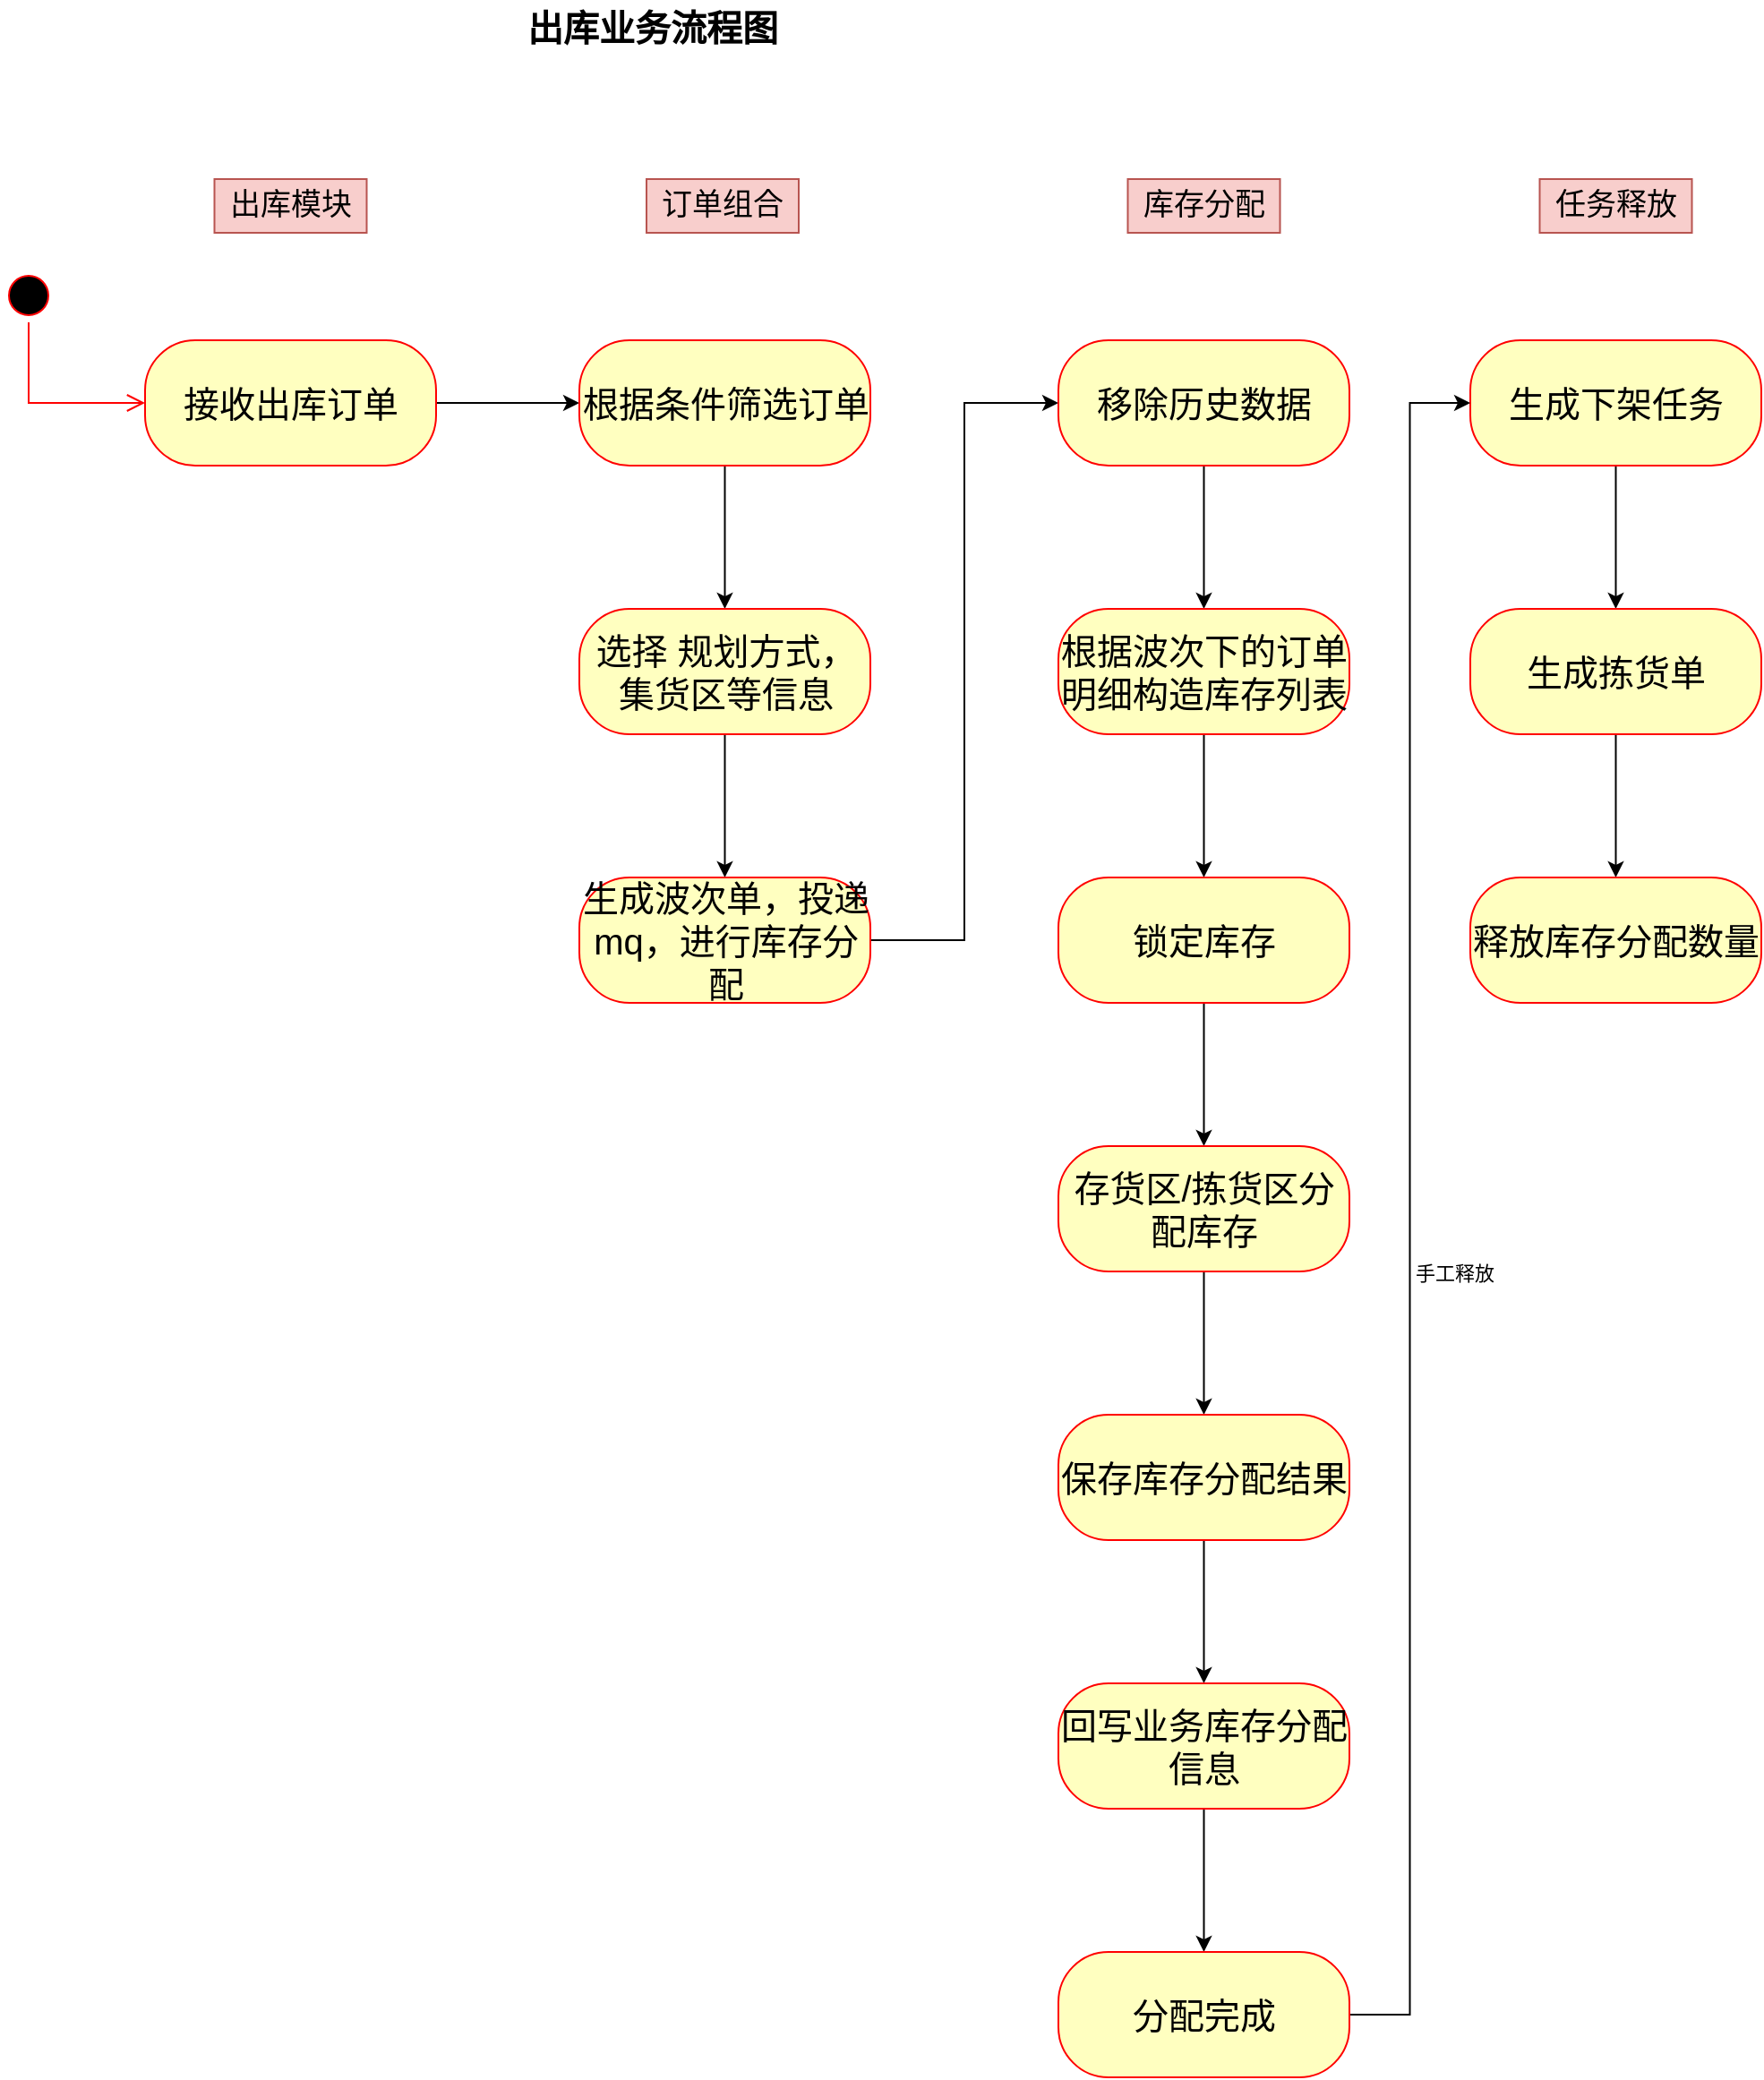 <mxfile version="15.0.3" type="github">
  <diagram id="jUNo7Q9Imrn9tqrWgwNH" name="Page-1">
    <mxGraphModel dx="1422" dy="762" grid="1" gridSize="10" guides="1" tooltips="1" connect="1" arrows="1" fold="1" page="1" pageScale="1" pageWidth="827" pageHeight="1169" math="0" shadow="0">
      <root>
        <mxCell id="0" />
        <mxCell id="1" parent="0" />
        <mxCell id="um_cftkv1SnKHvXDUPxB-1" value="出库业务流程图" style="text;html=1;strokeColor=none;fillColor=none;align=center;verticalAlign=middle;whiteSpace=wrap;rounded=0;fontSize=20;fontStyle=1" parent="1" vertex="1">
          <mxGeometry x="329" y="20" width="169" height="30" as="geometry" />
        </mxCell>
        <mxCell id="um_cftkv1SnKHvXDUPxB-2" value="" style="ellipse;html=1;shape=startState;fillColor=#000000;strokeColor=#ff0000;" parent="1" vertex="1">
          <mxGeometry x="50" y="170" width="30" height="30" as="geometry" />
        </mxCell>
        <mxCell id="um_cftkv1SnKHvXDUPxB-3" value="" style="edgeStyle=orthogonalEdgeStyle;html=1;verticalAlign=bottom;endArrow=open;endSize=8;strokeColor=#ff0000;rounded=0;entryX=0;entryY=0.5;entryDx=0;entryDy=0;" parent="1" source="um_cftkv1SnKHvXDUPxB-2" target="um_cftkv1SnKHvXDUPxB-4" edge="1">
          <mxGeometry relative="1" as="geometry">
            <mxPoint x="65" y="260" as="targetPoint" />
            <Array as="points">
              <mxPoint x="65" y="245" />
            </Array>
          </mxGeometry>
        </mxCell>
        <mxCell id="um_cftkv1SnKHvXDUPxB-7" value="" style="edgeStyle=orthogonalEdgeStyle;rounded=0;orthogonalLoop=1;jettySize=auto;html=1;" parent="1" source="um_cftkv1SnKHvXDUPxB-4" target="um_cftkv1SnKHvXDUPxB-6" edge="1">
          <mxGeometry relative="1" as="geometry" />
        </mxCell>
        <mxCell id="um_cftkv1SnKHvXDUPxB-4" value="&lt;font style=&quot;font-size: 20px&quot;&gt;接收出库订单&lt;/font&gt;" style="rounded=1;whiteSpace=wrap;html=1;arcSize=40;fontColor=#000000;fillColor=#ffffc0;strokeColor=#ff0000;fontSize=20;" parent="1" vertex="1">
          <mxGeometry x="130" y="210" width="162.5" height="70" as="geometry" />
        </mxCell>
        <mxCell id="um_cftkv1SnKHvXDUPxB-10" value="" style="edgeStyle=orthogonalEdgeStyle;rounded=0;orthogonalLoop=1;jettySize=auto;html=1;startArrow=none;" parent="1" source="K3RD2K_L6G9fTyEeQvmx-9" target="um_cftkv1SnKHvXDUPxB-9" edge="1">
          <mxGeometry relative="1" as="geometry" />
        </mxCell>
        <mxCell id="K3RD2K_L6G9fTyEeQvmx-3" value="" style="edgeStyle=orthogonalEdgeStyle;rounded=0;orthogonalLoop=1;jettySize=auto;html=1;" edge="1" parent="1" source="um_cftkv1SnKHvXDUPxB-6" target="K3RD2K_L6G9fTyEeQvmx-2">
          <mxGeometry relative="1" as="geometry" />
        </mxCell>
        <mxCell id="um_cftkv1SnKHvXDUPxB-6" value="根据条件筛选订单" style="rounded=1;whiteSpace=wrap;html=1;arcSize=40;fontColor=#000000;fillColor=#ffffc0;strokeColor=#ff0000;fontSize=20;" parent="1" vertex="1">
          <mxGeometry x="372.5" y="210" width="162.5" height="70" as="geometry" />
        </mxCell>
        <mxCell id="K3RD2K_L6G9fTyEeQvmx-14" value="" style="edgeStyle=orthogonalEdgeStyle;rounded=0;orthogonalLoop=1;jettySize=auto;html=1;" edge="1" parent="1" source="um_cftkv1SnKHvXDUPxB-9" target="K3RD2K_L6G9fTyEeQvmx-13">
          <mxGeometry relative="1" as="geometry" />
        </mxCell>
        <mxCell id="um_cftkv1SnKHvXDUPxB-9" value="根据波次下的订单明细构造库存列表" style="rounded=1;whiteSpace=wrap;html=1;arcSize=40;fontColor=#000000;fillColor=#ffffc0;strokeColor=#ff0000;fontSize=20;" parent="1" vertex="1">
          <mxGeometry x="640" y="360" width="162.5" height="70" as="geometry" />
        </mxCell>
        <mxCell id="K3RD2K_L6G9fTyEeQvmx-7" value="" style="edgeStyle=orthogonalEdgeStyle;rounded=0;orthogonalLoop=1;jettySize=auto;html=1;" edge="1" parent="1" source="K3RD2K_L6G9fTyEeQvmx-2" target="K3RD2K_L6G9fTyEeQvmx-6">
          <mxGeometry relative="1" as="geometry" />
        </mxCell>
        <mxCell id="K3RD2K_L6G9fTyEeQvmx-2" value="选择 规划方式，集货区等信息" style="rounded=1;whiteSpace=wrap;html=1;arcSize=40;fontColor=#000000;fillColor=#ffffc0;strokeColor=#ff0000;fontSize=20;" vertex="1" parent="1">
          <mxGeometry x="372.5" y="360" width="162.5" height="70" as="geometry" />
        </mxCell>
        <mxCell id="K3RD2K_L6G9fTyEeQvmx-4" value="&lt;font style=&quot;font-size: 17px&quot;&gt;订单组合&lt;/font&gt;" style="text;html=1;strokeColor=#b85450;fillColor=#f8cecc;align=center;verticalAlign=middle;whiteSpace=wrap;rounded=0;fontSize=14;" vertex="1" parent="1">
          <mxGeometry x="410" y="120" width="85" height="30" as="geometry" />
        </mxCell>
        <mxCell id="K3RD2K_L6G9fTyEeQvmx-5" value="&lt;font style=&quot;font-size: 17px&quot;&gt;出库模块&lt;/font&gt;" style="text;html=1;strokeColor=#b85450;fillColor=#f8cecc;align=center;verticalAlign=middle;whiteSpace=wrap;rounded=0;fontSize=14;" vertex="1" parent="1">
          <mxGeometry x="168.75" y="120" width="85" height="30" as="geometry" />
        </mxCell>
        <mxCell id="K3RD2K_L6G9fTyEeQvmx-12" style="edgeStyle=orthogonalEdgeStyle;rounded=0;orthogonalLoop=1;jettySize=auto;html=1;entryX=0;entryY=0.5;entryDx=0;entryDy=0;" edge="1" parent="1" source="K3RD2K_L6G9fTyEeQvmx-6" target="K3RD2K_L6G9fTyEeQvmx-9">
          <mxGeometry relative="1" as="geometry" />
        </mxCell>
        <mxCell id="K3RD2K_L6G9fTyEeQvmx-6" value="生成波次单，投递mq，进行库存分配" style="rounded=1;whiteSpace=wrap;html=1;arcSize=40;fontColor=#000000;fillColor=#ffffc0;strokeColor=#ff0000;fontSize=20;" vertex="1" parent="1">
          <mxGeometry x="372.5" y="510" width="162.5" height="70" as="geometry" />
        </mxCell>
        <mxCell id="K3RD2K_L6G9fTyEeQvmx-8" value="&lt;font style=&quot;font-size: 17px&quot;&gt;库存分配&lt;/font&gt;" style="text;html=1;strokeColor=#b85450;fillColor=#f8cecc;align=center;verticalAlign=middle;whiteSpace=wrap;rounded=0;fontSize=14;" vertex="1" parent="1">
          <mxGeometry x="678.75" y="120" width="85" height="30" as="geometry" />
        </mxCell>
        <mxCell id="K3RD2K_L6G9fTyEeQvmx-9" value="移除历史数据" style="rounded=1;whiteSpace=wrap;html=1;arcSize=40;fontColor=#000000;fillColor=#ffffc0;strokeColor=#ff0000;fontSize=20;" vertex="1" parent="1">
          <mxGeometry x="640" y="210" width="162.5" height="70" as="geometry" />
        </mxCell>
        <mxCell id="K3RD2K_L6G9fTyEeQvmx-16" value="" style="edgeStyle=orthogonalEdgeStyle;rounded=0;orthogonalLoop=1;jettySize=auto;html=1;" edge="1" parent="1" source="K3RD2K_L6G9fTyEeQvmx-13" target="K3RD2K_L6G9fTyEeQvmx-15">
          <mxGeometry relative="1" as="geometry" />
        </mxCell>
        <mxCell id="K3RD2K_L6G9fTyEeQvmx-13" value="锁定库存" style="rounded=1;whiteSpace=wrap;html=1;arcSize=40;fontColor=#000000;fillColor=#ffffc0;strokeColor=#ff0000;fontSize=20;" vertex="1" parent="1">
          <mxGeometry x="640" y="510" width="162.5" height="70" as="geometry" />
        </mxCell>
        <mxCell id="K3RD2K_L6G9fTyEeQvmx-18" value="" style="edgeStyle=orthogonalEdgeStyle;rounded=0;orthogonalLoop=1;jettySize=auto;html=1;" edge="1" parent="1" source="K3RD2K_L6G9fTyEeQvmx-15" target="K3RD2K_L6G9fTyEeQvmx-17">
          <mxGeometry relative="1" as="geometry" />
        </mxCell>
        <mxCell id="K3RD2K_L6G9fTyEeQvmx-15" value="存货区/拣货区分配库存" style="rounded=1;whiteSpace=wrap;html=1;arcSize=40;fontColor=#000000;fillColor=#ffffc0;strokeColor=#ff0000;fontSize=20;" vertex="1" parent="1">
          <mxGeometry x="640" y="660" width="162.5" height="70" as="geometry" />
        </mxCell>
        <mxCell id="K3RD2K_L6G9fTyEeQvmx-20" value="" style="edgeStyle=orthogonalEdgeStyle;rounded=0;orthogonalLoop=1;jettySize=auto;html=1;" edge="1" parent="1" source="K3RD2K_L6G9fTyEeQvmx-17" target="K3RD2K_L6G9fTyEeQvmx-19">
          <mxGeometry relative="1" as="geometry" />
        </mxCell>
        <mxCell id="K3RD2K_L6G9fTyEeQvmx-17" value="保存库存分配结果" style="rounded=1;whiteSpace=wrap;html=1;arcSize=40;fontColor=#000000;fillColor=#ffffc0;strokeColor=#ff0000;fontSize=20;" vertex="1" parent="1">
          <mxGeometry x="640" y="810" width="162.5" height="70" as="geometry" />
        </mxCell>
        <mxCell id="K3RD2K_L6G9fTyEeQvmx-26" value="" style="edgeStyle=orthogonalEdgeStyle;rounded=0;orthogonalLoop=1;jettySize=auto;html=1;" edge="1" parent="1" source="K3RD2K_L6G9fTyEeQvmx-19" target="K3RD2K_L6G9fTyEeQvmx-25">
          <mxGeometry relative="1" as="geometry" />
        </mxCell>
        <mxCell id="K3RD2K_L6G9fTyEeQvmx-19" value="回写业务库存分配信息" style="rounded=1;whiteSpace=wrap;html=1;arcSize=40;fontColor=#000000;fillColor=#ffffc0;strokeColor=#ff0000;fontSize=20;" vertex="1" parent="1">
          <mxGeometry x="640" y="960" width="162.5" height="70" as="geometry" />
        </mxCell>
        <mxCell id="K3RD2K_L6G9fTyEeQvmx-31" value="" style="edgeStyle=orthogonalEdgeStyle;rounded=0;orthogonalLoop=1;jettySize=auto;html=1;" edge="1" parent="1" source="K3RD2K_L6G9fTyEeQvmx-24" target="K3RD2K_L6G9fTyEeQvmx-30">
          <mxGeometry relative="1" as="geometry" />
        </mxCell>
        <mxCell id="K3RD2K_L6G9fTyEeQvmx-24" value="生成下架任务" style="rounded=1;whiteSpace=wrap;html=1;arcSize=40;fontColor=#000000;fillColor=#ffffc0;strokeColor=#ff0000;fontSize=20;" vertex="1" parent="1">
          <mxGeometry x="870" y="210" width="162.5" height="70" as="geometry" />
        </mxCell>
        <mxCell id="K3RD2K_L6G9fTyEeQvmx-27" style="edgeStyle=orthogonalEdgeStyle;rounded=0;orthogonalLoop=1;jettySize=auto;html=1;entryX=0;entryY=0.5;entryDx=0;entryDy=0;" edge="1" parent="1" source="K3RD2K_L6G9fTyEeQvmx-25" target="K3RD2K_L6G9fTyEeQvmx-24">
          <mxGeometry relative="1" as="geometry" />
        </mxCell>
        <mxCell id="K3RD2K_L6G9fTyEeQvmx-28" value="手工释放" style="edgeLabel;html=1;align=center;verticalAlign=middle;resizable=0;points=[];" vertex="1" connectable="0" parent="K3RD2K_L6G9fTyEeQvmx-27">
          <mxGeometry x="-0.118" relative="1" as="geometry">
            <mxPoint x="24" y="-22" as="offset" />
          </mxGeometry>
        </mxCell>
        <mxCell id="K3RD2K_L6G9fTyEeQvmx-25" value="分配完成" style="rounded=1;whiteSpace=wrap;html=1;arcSize=40;fontColor=#000000;fillColor=#ffffc0;strokeColor=#ff0000;fontSize=20;" vertex="1" parent="1">
          <mxGeometry x="640" y="1110" width="162.5" height="70" as="geometry" />
        </mxCell>
        <mxCell id="K3RD2K_L6G9fTyEeQvmx-29" value="&lt;font style=&quot;font-size: 17px&quot;&gt;任务释放&lt;/font&gt;" style="text;html=1;strokeColor=#b85450;fillColor=#f8cecc;align=center;verticalAlign=middle;whiteSpace=wrap;rounded=0;fontSize=14;" vertex="1" parent="1">
          <mxGeometry x="908.75" y="120" width="85" height="30" as="geometry" />
        </mxCell>
        <mxCell id="K3RD2K_L6G9fTyEeQvmx-34" value="" style="edgeStyle=orthogonalEdgeStyle;rounded=0;orthogonalLoop=1;jettySize=auto;html=1;" edge="1" parent="1" source="K3RD2K_L6G9fTyEeQvmx-30" target="K3RD2K_L6G9fTyEeQvmx-33">
          <mxGeometry relative="1" as="geometry" />
        </mxCell>
        <mxCell id="K3RD2K_L6G9fTyEeQvmx-30" value="生成拣货单" style="rounded=1;whiteSpace=wrap;html=1;arcSize=40;fontColor=#000000;fillColor=#ffffc0;strokeColor=#ff0000;fontSize=20;" vertex="1" parent="1">
          <mxGeometry x="870" y="360" width="162.5" height="70" as="geometry" />
        </mxCell>
        <mxCell id="K3RD2K_L6G9fTyEeQvmx-33" value="释放库存分配数量" style="rounded=1;whiteSpace=wrap;html=1;arcSize=40;fontColor=#000000;fillColor=#ffffc0;strokeColor=#ff0000;fontSize=20;" vertex="1" parent="1">
          <mxGeometry x="870" y="510" width="162.5" height="70" as="geometry" />
        </mxCell>
      </root>
    </mxGraphModel>
  </diagram>
</mxfile>
